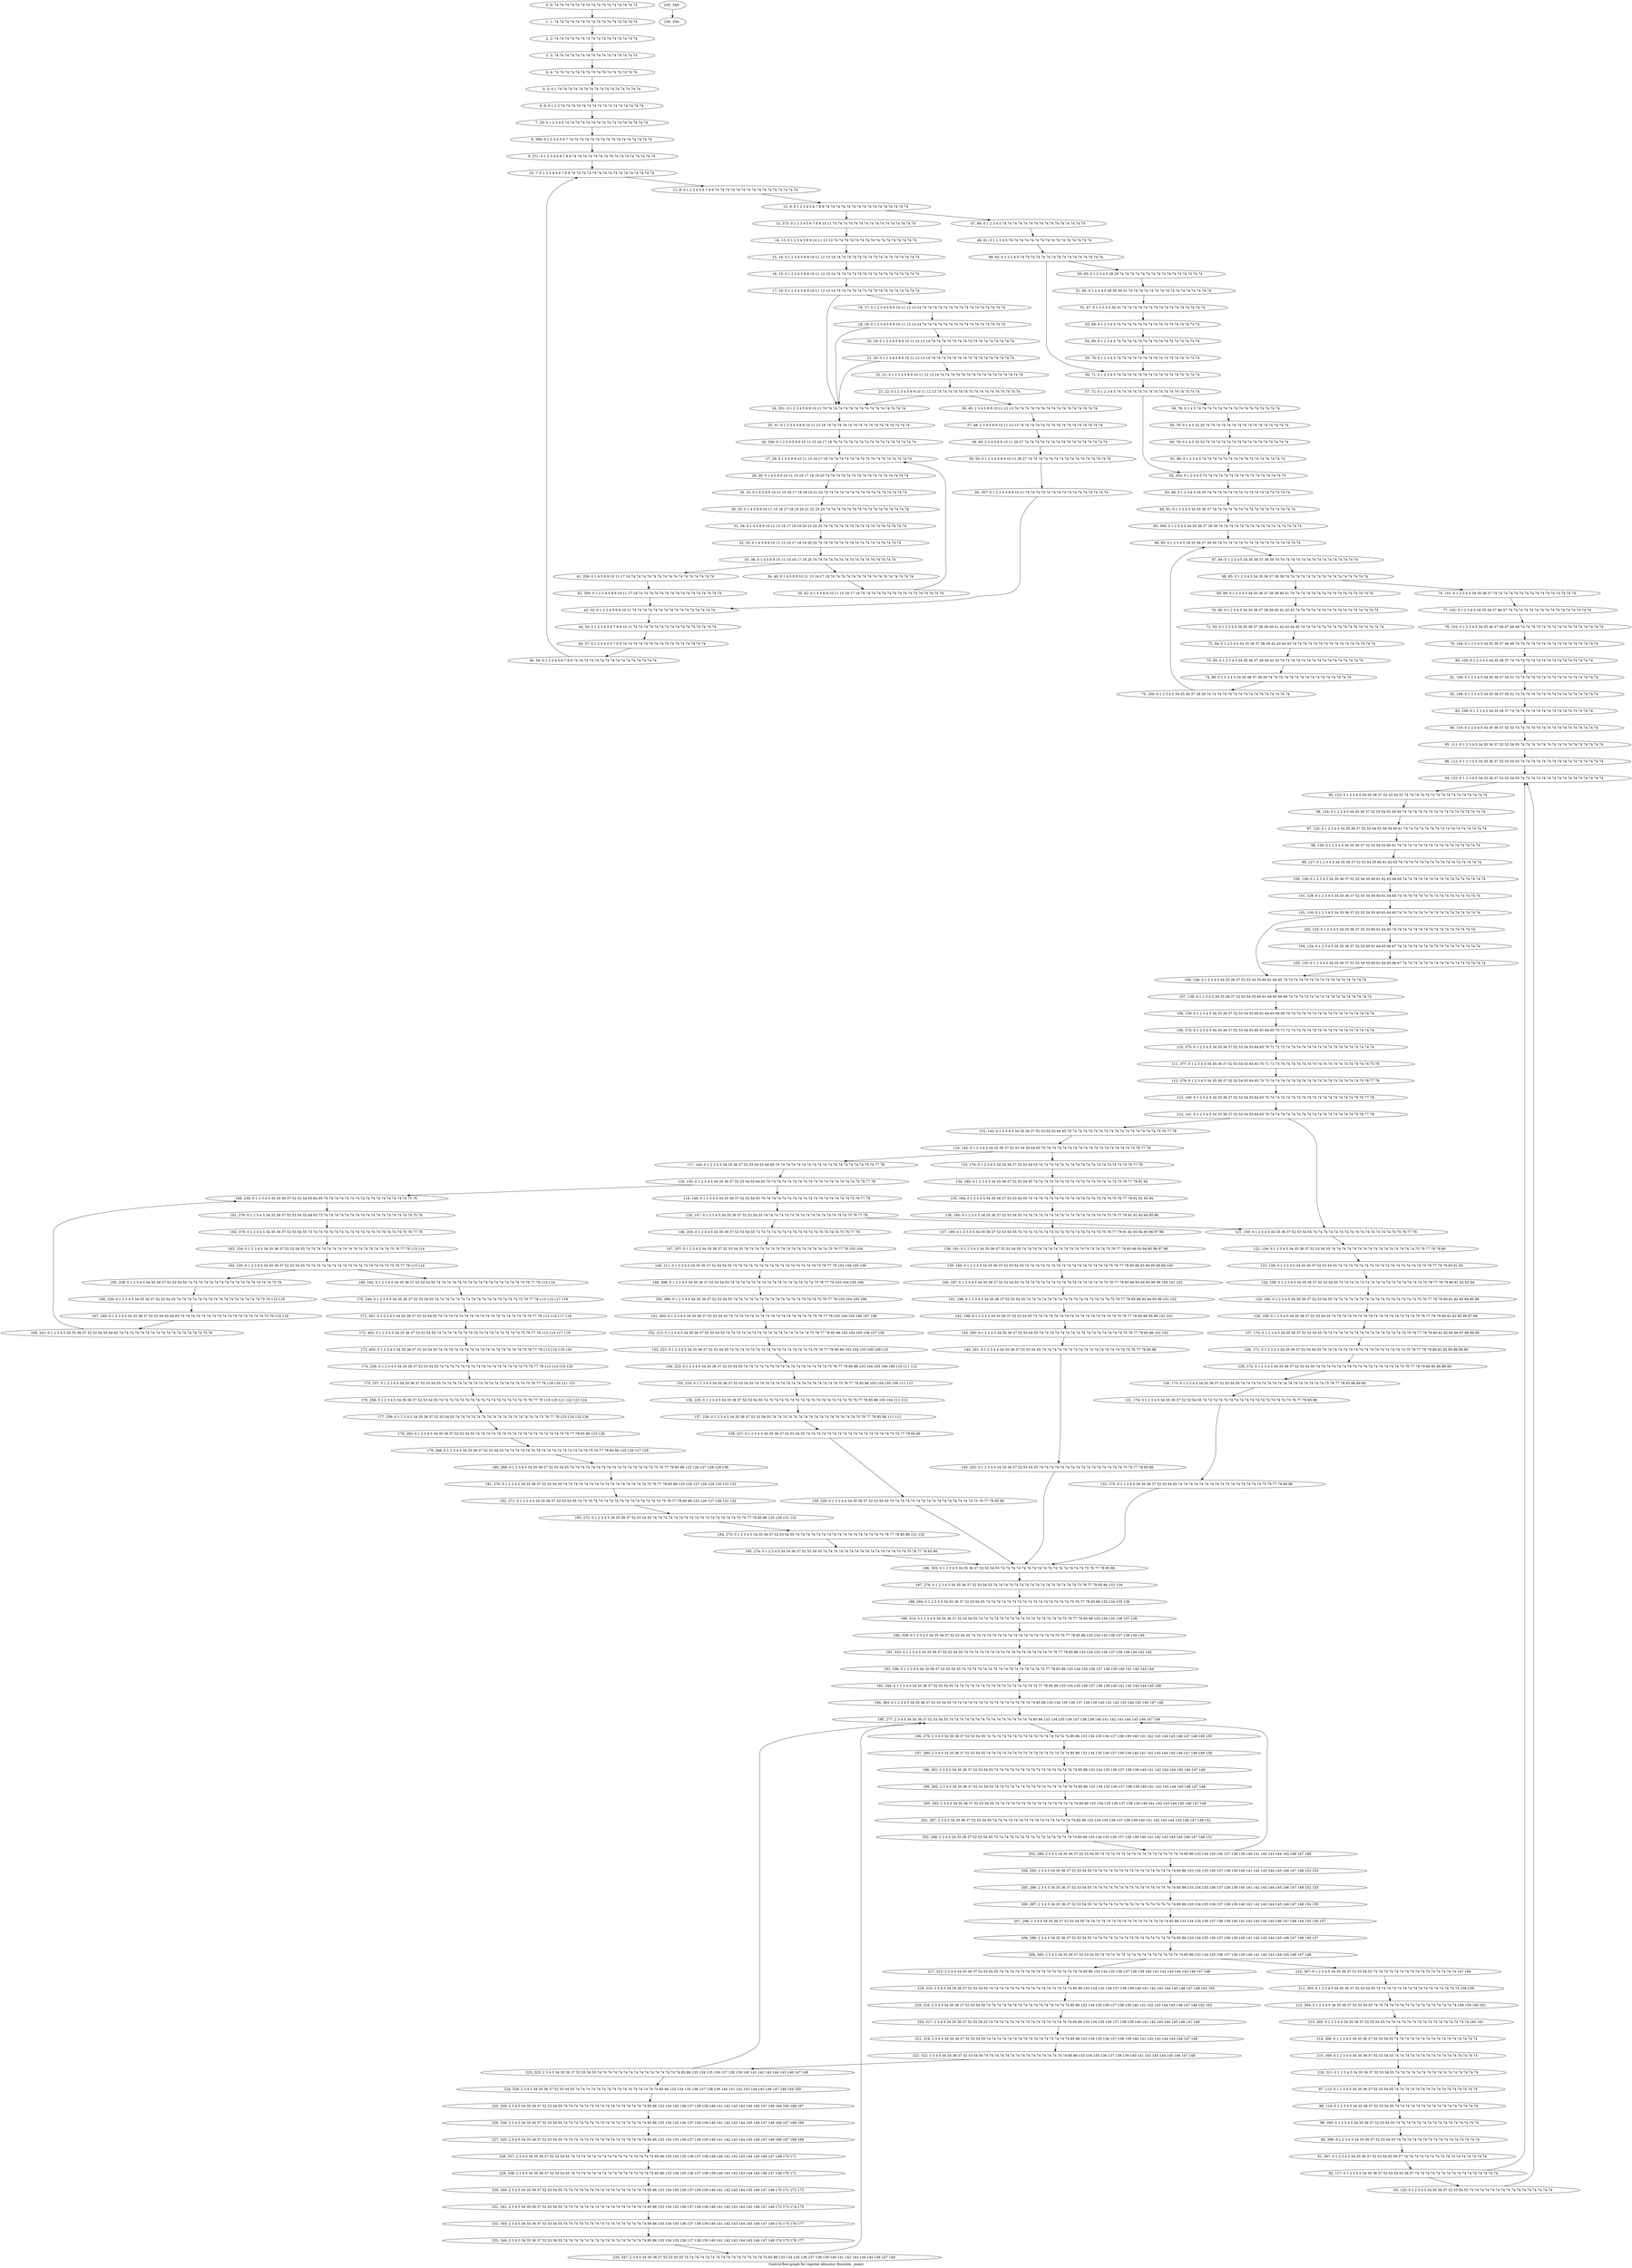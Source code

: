 digraph G {
graph [label="Control-flow-graph for register allocator (function _main)"]
0[label="0, 0: 74 74 74 74 74 74 74 74 74 74 74 74 74 74 74 74 "];
1[label="1, 1: 74 74 74 74 74 74 74 74 74 74 74 74 74 74 74 74 "];
2[label="2, 2: 74 74 74 74 74 74 74 74 74 74 74 74 74 74 74 74 "];
3[label="3, 3: 74 74 74 74 74 74 74 74 74 74 74 74 74 74 74 74 "];
4[label="4, 4: 74 74 74 74 74 74 74 74 74 74 74 74 74 74 74 74 "];
5[label="5, 5: 0 1 74 74 74 74 74 74 74 74 74 74 74 74 74 74 74 74 "];
6[label="6, 6: 0 1 2 3 74 74 74 74 74 74 74 74 74 74 74 74 74 74 74 74 "];
7[label="7, 29: 0 1 2 3 4 5 74 74 74 74 74 74 74 74 74 74 74 74 74 74 74 74 "];
8[label="8, 368: 0 1 2 3 4 5 6 7 74 74 74 74 74 74 74 74 74 74 74 74 74 74 74 74 "];
9[label="9, 371: 0 1 2 3 4 5 6 7 8 9 74 74 74 74 74 74 74 74 74 74 74 74 74 74 74 74 "];
10[label="10, 7: 0 1 2 3 4 5 6 7 8 9 74 74 74 74 74 74 74 74 74 74 74 74 74 74 74 74 "];
11[label="11, 8: 0 1 2 3 4 5 6 7 8 9 74 74 74 74 74 74 74 74 74 74 74 74 74 74 74 74 "];
12[label="12, 9: 0 1 2 3 4 5 6 7 8 9 74 74 74 74 74 74 74 74 74 74 74 74 74 74 74 74 "];
13[label="13, 373: 0 1 2 3 4 5 6 7 8 9 10 11 74 74 74 74 74 74 74 74 74 74 74 74 74 74 74 74 "];
14[label="14, 13: 0 1 2 3 4 5 8 9 10 11 12 13 74 74 74 74 74 74 74 74 74 74 74 74 74 74 74 74 "];
15[label="15, 14: 0 1 2 3 4 5 8 9 10 11 12 13 14 74 74 74 74 74 74 74 74 74 74 74 74 74 74 74 74 "];
16[label="16, 15: 0 1 2 3 4 5 8 9 10 11 12 13 14 74 74 74 74 74 74 74 74 74 74 74 74 74 74 74 74 "];
17[label="17, 16: 0 1 2 3 4 5 8 9 10 11 12 13 14 74 74 74 74 74 74 74 74 74 74 74 74 74 74 74 74 "];
18[label="18, 17: 0 1 2 3 4 5 8 9 10 11 12 13 14 74 74 74 74 74 74 74 74 74 74 74 74 74 74 74 74 "];
19[label="19, 18: 0 1 2 3 4 5 8 9 10 11 12 13 14 74 74 74 74 74 74 74 74 74 74 74 74 74 74 74 74 "];
20[label="20, 19: 0 1 2 3 4 5 8 9 10 11 12 13 14 74 74 74 74 74 74 74 74 74 74 74 74 74 74 74 74 "];
21[label="21, 20: 0 1 2 3 4 5 8 9 10 11 12 13 14 74 74 74 74 74 74 74 74 74 74 74 74 74 74 74 74 "];
22[label="22, 21: 0 1 2 3 4 5 8 9 10 11 12 13 14 74 74 74 74 74 74 74 74 74 74 74 74 74 74 74 74 "];
23[label="23, 22: 0 1 2 3 4 5 8 9 10 11 12 13 74 74 74 74 74 74 74 74 74 74 74 74 74 74 74 74 "];
24[label="24, 351: 0 1 2 3 4 5 8 9 10 11 74 74 74 74 74 74 74 74 74 74 74 74 74 74 74 74 "];
25[label="25, 31: 0 1 2 3 4 5 8 9 10 11 15 16 74 74 74 74 74 74 74 74 74 74 74 74 74 74 74 74 "];
26[label="26, 356: 0 1 2 3 4 5 8 9 10 11 15 16 17 18 74 74 74 74 74 74 74 74 74 74 74 74 74 74 74 74 "];
27[label="27, 28: 0 1 4 5 8 9 10 11 15 16 17 18 74 74 74 74 74 74 74 74 74 74 74 74 74 74 74 74 "];
28[label="28, 30: 0 1 4 5 8 9 10 11 15 16 17 18 19 20 74 74 74 74 74 74 74 74 74 74 74 74 74 74 74 74 "];
29[label="29, 32: 0 1 4 5 8 9 10 11 15 16 17 18 19 20 21 22 74 74 74 74 74 74 74 74 74 74 74 74 74 74 74 74 "];
30[label="30, 33: 0 1 4 5 8 9 10 11 15 16 17 18 19 20 21 22 23 24 74 74 74 74 74 74 74 74 74 74 74 74 74 74 74 74 "];
31[label="31, 34: 0 1 4 5 8 9 10 11 15 16 17 18 19 20 23 24 25 74 74 74 74 74 74 74 74 74 74 74 74 74 74 74 74 "];
32[label="32, 35: 0 1 4 5 8 9 10 11 15 16 17 18 19 20 25 74 74 74 74 74 74 74 74 74 74 74 74 74 74 74 74 "];
33[label="33, 36: 0 1 4 5 8 9 10 11 15 16 17 18 25 74 74 74 74 74 74 74 74 74 74 74 74 74 74 74 74 "];
34[label="34, 40: 0 1 4 5 8 9 10 11 15 16 17 18 74 74 74 74 74 74 74 74 74 74 74 74 74 74 74 74 "];
35[label="35, 42: 0 1 4 5 8 9 10 11 15 16 17 18 74 74 74 74 74 74 74 74 74 74 74 74 74 74 74 74 "];
36[label="36, 45: 2 3 4 5 8 9 10 11 12 13 74 74 74 74 74 74 74 74 74 74 74 74 74 74 74 74 "];
37[label="37, 48: 2 3 4 5 8 9 10 11 12 13 74 74 74 74 74 74 74 74 74 74 74 74 74 74 74 74 "];
38[label="38, 49: 2 3 4 5 8 9 10 11 26 27 74 74 74 74 74 74 74 74 74 74 74 74 74 74 74 74 "];
39[label="39, 50: 0 1 2 3 4 5 8 9 10 11 26 27 74 74 74 74 74 74 74 74 74 74 74 74 74 74 74 74 "];
40[label="40, 357: 0 1 2 3 4 5 8 9 10 11 74 74 74 74 74 74 74 74 74 74 74 74 74 74 74 74 "];
41[label="41, 358: 0 1 4 5 8 9 10 11 17 18 74 74 74 74 74 74 74 74 74 74 74 74 74 74 74 74 "];
42[label="42, 359: 0 1 2 3 4 5 8 9 10 11 17 18 74 74 74 74 74 74 74 74 74 74 74 74 74 74 74 74 "];
43[label="43, 52: 0 1 2 3 4 5 8 9 10 11 74 74 74 74 74 74 74 74 74 74 74 74 74 74 74 74 "];
44[label="44, 54: 0 1 2 3 4 5 6 7 8 9 10 11 74 74 74 74 74 74 74 74 74 74 74 74 74 74 74 74 "];
45[label="45, 57: 0 1 2 3 4 5 6 7 8 9 74 74 74 74 74 74 74 74 74 74 74 74 74 74 74 74 "];
46[label="46, 59: 0 1 2 3 4 5 6 7 8 9 74 74 74 74 74 74 74 74 74 74 74 74 74 74 74 74 "];
47[label="47, 60: 0 1 2 3 4 5 74 74 74 74 74 74 74 74 74 74 74 74 74 74 74 74 "];
48[label="48, 61: 0 1 2 3 4 5 74 74 74 74 74 74 74 74 74 74 74 74 74 74 74 74 "];
49[label="49, 62: 0 1 2 3 4 5 74 74 74 74 74 74 74 74 74 74 74 74 74 74 74 74 "];
50[label="50, 65: 0 1 2 3 4 5 28 29 74 74 74 74 74 74 74 74 74 74 74 74 74 74 74 74 "];
51[label="51, 66: 0 1 2 3 4 5 28 29 30 31 74 74 74 74 74 74 74 74 74 74 74 74 74 74 74 74 "];
52[label="52, 67: 0 1 2 3 4 5 30 31 74 74 74 74 74 74 74 74 74 74 74 74 74 74 74 74 "];
53[label="53, 68: 0 1 2 3 4 5 74 74 74 74 74 74 74 74 74 74 74 74 74 74 74 74 "];
54[label="54, 69: 0 1 2 3 4 5 74 74 74 74 74 74 74 74 74 74 74 74 74 74 74 74 "];
55[label="55, 70: 0 1 2 3 4 5 74 74 74 74 74 74 74 74 74 74 74 74 74 74 74 74 "];
56[label="56, 71: 0 1 2 3 4 5 74 74 74 74 74 74 74 74 74 74 74 74 74 74 74 74 "];
57[label="57, 72: 0 1 2 3 4 5 74 74 74 74 74 74 74 74 74 74 74 74 74 74 74 74 "];
58[label="58, 76: 0 1 4 5 74 74 74 74 74 74 74 74 74 74 74 74 74 74 74 74 "];
59[label="59, 78: 0 1 4 5 32 33 74 74 74 74 74 74 74 74 74 74 74 74 74 74 74 74 "];
60[label="60, 79: 0 1 4 5 32 33 74 74 74 74 74 74 74 74 74 74 74 74 74 74 74 74 "];
61[label="61, 80: 0 1 2 3 4 5 74 74 74 74 74 74 74 74 74 74 74 74 74 74 74 74 "];
62[label="62, 353: 0 1 2 3 4 5 74 74 74 74 74 74 74 74 74 74 74 74 74 74 74 74 "];
63[label="63, 88: 0 1 2 3 4 5 34 35 74 74 74 74 74 74 74 74 74 74 74 74 74 74 74 74 "];
64[label="64, 91: 0 1 2 3 4 5 34 35 36 37 74 74 74 74 74 74 74 74 74 74 74 74 74 74 74 74 "];
65[label="65, 360: 0 1 2 3 4 5 34 35 36 37 38 39 74 74 74 74 74 74 74 74 74 74 74 74 74 74 74 74 "];
66[label="66, 83: 0 1 2 3 4 5 34 35 36 37 38 39 74 74 74 74 74 74 74 74 74 74 74 74 74 74 74 74 "];
67[label="67, 84: 0 1 2 3 4 5 34 35 36 37 38 39 74 74 74 74 74 74 74 74 74 74 74 74 74 74 74 74 "];
68[label="68, 85: 0 1 2 3 4 5 34 35 36 37 38 39 74 74 74 74 74 74 74 74 74 74 74 74 74 74 74 74 "];
69[label="69, 89: 0 1 2 3 4 5 34 35 36 37 38 39 40 41 74 74 74 74 74 74 74 74 74 74 74 74 74 74 74 74 "];
70[label="70, 90: 0 1 2 3 4 5 34 35 36 37 38 39 40 41 42 43 74 74 74 74 74 74 74 74 74 74 74 74 74 74 74 74 "];
71[label="71, 93: 0 1 2 3 4 5 34 35 36 37 38 39 40 41 42 43 44 45 74 74 74 74 74 74 74 74 74 74 74 74 74 74 74 74 "];
72[label="72, 94: 0 1 2 3 4 5 34 35 36 37 38 39 42 43 44 45 74 74 74 74 74 74 74 74 74 74 74 74 74 74 74 74 "];
73[label="73, 95: 0 1 2 3 4 5 34 35 36 37 38 39 42 43 74 74 74 74 74 74 74 74 74 74 74 74 74 74 74 74 "];
74[label="74, 98: 0 1 2 3 4 5 34 35 36 37 38 39 74 74 74 74 74 74 74 74 74 74 74 74 74 74 74 74 "];
75[label="75, 100: 0 1 2 3 4 5 34 35 36 37 38 39 74 74 74 74 74 74 74 74 74 74 74 74 74 74 74 74 "];
76[label="76, 101: 0 1 2 3 4 5 34 35 36 37 74 74 74 74 74 74 74 74 74 74 74 74 74 74 74 74 "];
77[label="77, 102: 0 1 2 3 4 5 34 35 36 37 46 47 74 74 74 74 74 74 74 74 74 74 74 74 74 74 74 74 "];
78[label="78, 103: 0 1 2 3 4 5 34 35 36 37 46 47 48 49 74 74 74 74 74 74 74 74 74 74 74 74 74 74 74 74 "];
79[label="79, 104: 0 1 2 3 4 5 34 35 36 37 48 49 74 74 74 74 74 74 74 74 74 74 74 74 74 74 74 74 "];
80[label="80, 105: 0 1 2 3 4 5 34 35 36 37 74 74 74 74 74 74 74 74 74 74 74 74 74 74 74 74 "];
81[label="81, 106: 0 1 2 3 4 5 34 35 36 37 50 51 74 74 74 74 74 74 74 74 74 74 74 74 74 74 74 74 "];
82[label="82, 108: 0 1 2 3 4 5 34 35 36 37 50 51 74 74 74 74 74 74 74 74 74 74 74 74 74 74 74 74 "];
83[label="83, 109: 0 1 2 3 4 5 34 35 36 37 74 74 74 74 74 74 74 74 74 74 74 74 74 74 74 74 "];
84[label="84, 110: 0 1 2 3 4 5 34 35 36 37 52 53 74 74 74 74 74 74 74 74 74 74 74 74 74 74 74 74 "];
85[label="85, 111: 0 1 2 3 4 5 34 35 36 37 52 53 54 55 74 74 74 74 74 74 74 74 74 74 74 74 74 74 74 74 "];
86[label="86, 112: 0 1 2 3 4 5 34 35 36 37 52 53 54 55 74 74 74 74 74 74 74 74 74 74 74 74 74 74 74 74 "];
87[label="87, 113: 0 1 2 3 4 5 34 35 36 37 52 53 54 55 74 74 74 74 74 74 74 74 74 74 74 74 74 74 74 74 "];
88[label="88, 114: 0 1 2 3 4 5 34 35 36 37 52 53 54 55 74 74 74 74 74 74 74 74 74 74 74 74 74 74 74 74 "];
89[label="89, 395: 0 1 2 3 4 5 34 35 36 37 52 53 54 55 74 74 74 74 74 74 74 74 74 74 74 74 74 74 74 74 "];
90[label="90, 396: 0 1 2 3 4 5 34 35 36 37 52 53 54 55 74 74 74 74 74 74 74 74 74 74 74 74 74 74 74 74 "];
91[label="91, 397: 0 1 2 3 4 5 34 35 36 37 52 53 54 55 56 57 74 74 74 74 74 74 74 74 74 74 74 74 74 74 74 74 "];
92[label="92, 117: 0 1 2 3 4 5 34 35 36 37 52 53 54 55 56 57 74 74 74 74 74 74 74 74 74 74 74 74 74 74 74 74 "];
93[label="93, 120: 0 1 2 3 4 5 34 35 36 37 52 53 54 55 74 74 74 74 74 74 74 74 74 74 74 74 74 74 74 74 "];
94[label="94, 122: 0 1 2 3 4 5 34 35 36 37 52 53 54 55 74 74 74 74 74 74 74 74 74 74 74 74 74 74 74 74 "];
95[label="95, 123: 0 1 2 3 4 5 34 35 36 37 52 53 54 55 74 74 74 74 74 74 74 74 74 74 74 74 74 74 74 74 "];
96[label="96, 124: 0 1 2 3 4 5 34 35 36 37 52 53 54 55 58 59 74 74 74 74 74 74 74 74 74 74 74 74 74 74 74 74 "];
97[label="97, 125: 0 1 2 3 4 5 34 35 36 37 52 53 54 55 58 59 60 61 74 74 74 74 74 74 74 74 74 74 74 74 74 74 74 74 "];
98[label="98, 126: 0 1 2 3 4 5 34 35 36 37 52 53 54 55 60 61 74 74 74 74 74 74 74 74 74 74 74 74 74 74 74 74 "];
99[label="99, 127: 0 1 2 3 4 5 34 35 36 37 52 53 54 55 60 61 62 63 74 74 74 74 74 74 74 74 74 74 74 74 74 74 74 74 "];
100[label="100, 128: 0 1 2 3 4 5 34 35 36 37 52 53 54 55 60 61 62 63 64 65 74 74 74 74 74 74 74 74 74 74 74 74 74 74 74 74 "];
101[label="101, 129: 0 1 2 3 4 5 34 35 36 37 52 53 54 55 60 61 64 65 74 74 74 74 74 74 74 74 74 74 74 74 74 74 74 74 "];
102[label="102, 130: 0 1 2 3 4 5 34 35 36 37 52 53 54 55 60 61 64 65 74 74 74 74 74 74 74 74 74 74 74 74 74 74 74 74 "];
103[label="103, 133: 0 1 2 3 4 5 34 35 36 37 52 53 60 61 64 65 74 74 74 74 74 74 74 74 74 74 74 74 74 74 74 74 "];
104[label="104, 134: 0 1 2 3 4 5 34 35 36 37 52 53 60 61 64 65 66 67 74 74 74 74 74 74 74 74 74 74 74 74 74 74 74 74 "];
105[label="105, 135: 0 1 2 3 4 5 34 35 36 37 52 53 54 55 60 61 64 65 66 67 74 74 74 74 74 74 74 74 74 74 74 74 74 74 74 74 "];
106[label="106, 136: 0 1 2 3 4 5 34 35 36 37 52 53 54 55 60 61 64 65 74 74 74 74 74 74 74 74 74 74 74 74 74 74 74 74 "];
107[label="107, 138: 0 1 2 3 4 5 34 35 36 37 52 53 54 55 60 61 64 65 68 69 74 74 74 74 74 74 74 74 74 74 74 74 74 74 74 74 "];
108[label="108, 139: 0 1 2 3 4 5 34 35 36 37 52 53 54 55 60 61 64 65 68 69 70 74 74 74 74 74 74 74 74 74 74 74 74 74 74 74 74 "];
109[label="109, 374: 0 1 2 3 4 5 34 35 36 37 52 53 54 55 60 61 64 65 70 71 72 74 74 74 74 74 74 74 74 74 74 74 74 74 74 74 74 "];
110[label="110, 375: 0 1 2 3 4 5 34 35 36 37 52 53 54 55 64 65 70 71 72 73 74 74 74 74 74 74 74 74 74 74 74 74 74 74 74 74 74 "];
111[label="111, 377: 0 1 2 3 4 5 34 35 36 37 52 53 54 55 64 65 70 71 72 73 74 74 74 74 74 74 74 74 74 74 74 74 74 74 74 74 74 75 76 "];
112[label="112, 379: 0 1 2 3 4 5 34 35 36 37 52 53 54 55 64 65 70 73 74 74 74 74 74 74 74 74 74 74 74 74 74 74 74 74 74 75 76 77 78 "];
113[label="113, 140: 0 1 2 3 4 5 34 35 36 37 52 53 54 55 64 65 70 74 74 74 74 74 74 74 74 74 74 74 74 74 74 74 74 75 76 77 78 "];
114[label="114, 141: 0 1 2 3 4 5 34 35 36 37 52 53 54 55 64 65 70 74 74 74 74 74 74 74 74 74 74 74 74 74 74 74 74 75 76 77 78 "];
115[label="115, 142: 0 1 2 3 4 5 34 35 36 37 52 53 54 55 64 65 70 74 74 74 74 74 74 74 74 74 74 74 74 74 74 74 74 75 76 77 78 "];
116[label="116, 143: 0 1 2 3 4 5 34 35 36 37 52 53 54 55 64 65 70 74 74 74 74 74 74 74 74 74 74 74 74 74 74 74 74 75 76 77 78 "];
117[label="117, 144: 0 1 2 3 4 5 34 35 36 37 52 53 54 55 64 65 70 74 74 74 74 74 74 74 74 74 74 74 74 74 74 74 74 75 76 77 78 "];
118[label="118, 145: 0 1 2 3 4 5 34 35 36 37 52 53 54 55 64 65 70 74 74 74 74 74 74 74 74 74 74 74 74 74 74 74 74 75 76 77 78 "];
119[label="119, 146: 0 1 2 3 4 5 34 35 36 37 52 53 54 55 70 74 74 74 74 74 74 74 74 74 74 74 74 74 74 74 74 75 76 77 78 "];
120[label="120, 147: 0 1 2 3 4 5 34 35 36 37 52 53 54 55 74 74 74 74 74 74 74 74 74 74 74 74 74 74 74 74 75 76 77 78 "];
121[label="121, 150: 0 1 2 3 4 5 34 35 36 37 52 53 54 55 74 74 74 74 74 74 74 74 74 74 74 74 74 74 74 74 75 76 77 78 "];
122[label="122, 154: 0 1 2 3 4 5 34 35 36 37 52 53 54 55 74 74 74 74 74 74 74 74 74 74 74 74 74 74 74 74 75 76 77 78 79 80 "];
123[label="123, 158: 0 1 2 3 4 5 34 35 36 37 52 53 54 55 74 74 74 74 74 74 74 74 74 74 74 74 74 74 74 74 75 76 77 78 79 80 81 82 "];
124[label="124, 159: 0 1 2 3 4 5 34 35 36 37 52 53 54 55 74 74 74 74 74 74 74 74 74 74 74 74 74 74 74 74 75 76 77 78 79 80 81 82 83 84 "];
125[label="125, 160: 0 1 2 3 4 5 34 35 36 37 52 53 54 55 74 74 74 74 74 74 74 74 74 74 74 74 74 74 74 74 75 76 77 78 79 80 81 82 83 84 85 86 "];
126[label="126, 169: 0 1 2 3 4 5 34 35 36 37 52 53 54 55 74 74 74 74 74 74 74 74 74 74 74 74 74 74 74 74 75 76 77 78 79 80 81 82 85 86 87 88 "];
127[label="127, 170: 0 1 2 3 4 5 34 35 36 37 52 53 54 55 74 74 74 74 74 74 74 74 74 74 74 74 74 74 74 74 75 76 77 78 79 80 81 82 85 86 87 88 89 90 "];
128[label="128, 171: 0 1 2 3 4 5 34 35 36 37 52 53 54 55 74 74 74 74 74 74 74 74 74 74 74 74 74 74 74 74 75 76 77 78 79 80 81 82 85 86 89 90 "];
129[label="129, 172: 0 1 2 3 4 5 34 35 36 37 52 53 54 55 74 74 74 74 74 74 74 74 74 74 74 74 74 74 74 74 75 76 77 78 79 80 85 86 89 90 "];
130[label="130, 173: 0 1 2 3 4 5 34 35 36 37 52 53 54 55 74 74 74 74 74 74 74 74 74 74 74 74 74 74 74 74 75 76 77 78 85 86 89 90 "];
131[label="131, 174: 0 1 2 3 4 5 34 35 36 37 52 53 54 55 74 74 74 74 74 74 74 74 74 74 74 74 74 74 74 74 75 76 77 78 85 86 "];
132[label="132, 175: 0 1 2 3 4 5 34 35 36 37 52 53 54 55 74 74 74 74 74 74 74 74 74 74 74 74 74 74 74 74 75 76 77 78 85 86 "];
133[label="133, 176: 0 1 2 3 4 5 34 35 36 37 52 53 54 55 74 74 74 74 74 74 74 74 74 74 74 74 74 74 74 74 75 76 77 78 "];
134[label="134, 180: 0 1 2 3 4 5 34 35 36 37 52 53 54 55 74 74 74 74 74 74 74 74 74 74 74 74 74 74 74 74 75 76 77 78 91 92 "];
135[label="135, 184: 0 1 2 3 4 5 34 35 36 37 52 53 54 55 74 74 74 74 74 74 74 74 74 74 74 74 74 74 74 74 75 76 77 78 91 92 93 94 "];
136[label="136, 185: 0 1 2 3 4 5 34 35 36 37 52 53 54 55 74 74 74 74 74 74 74 74 74 74 74 74 74 74 74 74 75 76 77 78 91 92 93 94 95 96 "];
137[label="137, 190: 0 1 2 3 4 5 34 35 36 37 52 53 54 55 74 74 74 74 74 74 74 74 74 74 74 74 74 74 74 74 75 76 77 78 91 92 93 94 95 96 97 98 "];
138[label="138, 191: 0 1 2 3 4 5 34 35 36 37 52 53 54 55 74 74 74 74 74 74 74 74 74 74 74 74 74 74 74 74 75 76 77 78 85 86 93 94 95 96 97 98 "];
139[label="139, 196: 0 1 2 3 4 5 34 35 36 37 52 53 54 55 74 74 74 74 74 74 74 74 74 74 74 74 74 74 74 74 75 76 77 78 85 86 93 94 95 96 99 100 "];
140[label="140, 197: 0 1 2 3 4 5 34 35 36 37 52 53 54 55 74 74 74 74 74 74 74 74 74 74 74 74 74 74 74 74 75 76 77 78 85 86 93 94 95 96 99 100 101 102 "];
141[label="141, 198: 0 1 2 3 4 5 34 35 36 37 52 53 54 55 74 74 74 74 74 74 74 74 74 74 74 74 74 74 74 74 75 76 77 78 85 86 93 94 95 96 101 102 "];
142[label="142, 199: 0 1 2 3 4 5 34 35 36 37 52 53 54 55 74 74 74 74 74 74 74 74 74 74 74 74 74 74 74 74 75 76 77 78 85 86 95 96 101 102 "];
143[label="143, 200: 0 1 2 3 4 5 34 35 36 37 52 53 54 55 74 74 74 74 74 74 74 74 74 74 74 74 74 74 74 74 75 76 77 78 85 86 101 102 "];
144[label="144, 201: 0 1 2 3 4 5 34 35 36 37 52 53 54 55 74 74 74 74 74 74 74 74 74 74 74 74 74 74 74 74 75 76 77 78 85 86 "];
145[label="145, 202: 0 1 2 3 4 5 34 35 36 37 52 53 54 55 74 74 74 74 74 74 74 74 74 74 74 74 74 74 74 74 75 76 77 78 85 86 "];
146[label="146, 203: 0 1 2 3 4 5 34 35 36 37 52 53 54 55 74 74 74 74 74 74 74 74 74 74 74 74 74 74 74 74 75 76 77 78 "];
147[label="147, 207: 0 1 2 3 4 5 34 35 36 37 52 53 54 55 74 74 74 74 74 74 74 74 74 74 74 74 74 74 74 74 75 76 77 78 103 104 "];
148[label="148, 211: 0 1 2 3 4 5 34 35 36 37 52 53 54 55 74 74 74 74 74 74 74 74 74 74 74 74 74 74 74 74 75 76 77 78 103 104 105 106 "];
149[label="149, 398: 0 1 2 3 4 5 34 35 36 37 52 53 54 55 74 74 74 74 74 74 74 74 74 74 74 74 74 74 74 74 75 76 77 78 103 104 105 106 "];
150[label="150, 399: 0 1 2 3 4 5 34 35 36 37 52 53 54 55 74 74 74 74 74 74 74 74 74 74 74 74 74 74 74 74 75 76 77 78 103 104 105 106 "];
151[label="151, 400: 0 1 2 3 4 5 34 35 36 37 52 53 54 55 74 74 74 74 74 74 74 74 74 74 74 74 74 74 74 74 75 76 77 78 103 104 105 106 107 108 "];
152[label="152, 213: 0 1 2 3 4 5 34 35 36 37 52 53 54 55 74 74 74 74 74 74 74 74 74 74 74 74 74 74 74 74 75 76 77 78 85 86 103 104 105 106 107 108 "];
153[label="153, 222: 0 1 2 3 4 5 34 35 36 37 52 53 54 55 74 74 74 74 74 74 74 74 74 74 74 74 74 74 74 74 75 76 77 78 85 86 103 104 105 106 109 110 "];
154[label="154, 223: 0 1 2 3 4 5 34 35 36 37 52 53 54 55 74 74 74 74 74 74 74 74 74 74 74 74 74 74 74 74 75 76 77 78 85 86 103 104 105 106 109 110 111 112 "];
155[label="155, 224: 0 1 2 3 4 5 34 35 36 37 52 53 54 55 74 74 74 74 74 74 74 74 74 74 74 74 74 74 74 74 75 76 77 78 85 86 103 104 105 106 111 112 "];
156[label="156, 225: 0 1 2 3 4 5 34 35 36 37 52 53 54 55 74 74 74 74 74 74 74 74 74 74 74 74 74 74 74 74 75 76 77 78 85 86 103 104 111 112 "];
157[label="157, 226: 0 1 2 3 4 5 34 35 36 37 52 53 54 55 74 74 74 74 74 74 74 74 74 74 74 74 74 74 74 74 75 76 77 78 85 86 111 112 "];
158[label="158, 227: 0 1 2 3 4 5 34 35 36 37 52 53 54 55 74 74 74 74 74 74 74 74 74 74 74 74 74 74 74 74 75 76 77 78 85 86 "];
159[label="159, 228: 0 1 2 3 4 5 34 35 36 37 52 53 54 55 74 74 74 74 74 74 74 74 74 74 74 74 74 74 74 74 75 76 77 78 85 86 "];
160[label="160, 230: 0 1 2 3 4 5 34 35 36 37 52 53 54 55 64 65 74 74 74 74 74 74 74 74 74 74 74 74 74 74 74 74 75 76 "];
161[label="161, 376: 0 1 2 3 4 5 34 35 36 37 52 53 54 55 64 65 73 74 74 74 74 74 74 74 74 74 74 74 74 74 74 74 74 74 75 76 "];
162[label="162, 378: 0 1 2 3 4 5 34 35 36 37 52 53 54 55 73 74 74 74 74 74 74 74 74 74 74 74 74 74 74 74 74 74 75 76 77 78 "];
163[label="163, 234: 0 1 2 3 4 5 34 35 36 37 52 53 54 55 74 74 74 74 74 74 74 74 74 74 74 74 74 74 74 74 75 76 77 78 113 114 "];
164[label="164, 235: 0 1 2 3 4 5 34 35 36 37 52 53 54 55 74 74 74 74 74 74 74 74 74 74 74 74 74 74 74 74 75 76 77 78 113 114 "];
165[label="165, 238: 0 1 2 3 4 5 34 35 36 37 52 53 54 55 74 74 74 74 74 74 74 74 74 74 74 74 74 74 74 74 75 76 "];
166[label="166, 239: 0 1 2 3 4 5 34 35 36 37 52 53 54 55 74 74 74 74 74 74 74 74 74 74 74 74 74 74 74 74 75 76 115 116 "];
167[label="167, 240: 0 1 2 3 4 5 34 35 36 37 52 53 54 55 64 65 74 74 74 74 74 74 74 74 74 74 74 74 74 74 74 74 75 76 115 116 "];
168[label="168, 241: 0 1 2 3 4 5 34 35 36 37 52 53 54 55 64 65 74 74 74 74 74 74 74 74 74 74 74 74 74 74 74 74 75 76 "];
169[label="169, 242: 0 1 2 3 4 5 34 35 36 37 52 53 54 55 74 74 74 74 74 74 74 74 74 74 74 74 74 74 74 74 75 76 77 78 113 114 "];
170[label="170, 246: 0 1 2 3 4 5 34 35 36 37 52 53 54 55 74 74 74 74 74 74 74 74 74 74 74 74 74 74 74 74 75 76 77 78 113 114 117 118 "];
171[label="171, 401: 0 1 2 3 4 5 34 35 36 37 52 53 54 55 74 74 74 74 74 74 74 74 74 74 74 74 74 74 74 74 75 76 77 78 113 114 117 118 "];
172[label="172, 402: 0 1 2 3 4 5 34 35 36 37 52 53 54 55 74 74 74 74 74 74 74 74 74 74 74 74 74 74 74 74 75 76 77 78 113 114 117 118 "];
173[label="173, 403: 0 1 2 3 4 5 34 35 36 37 52 53 54 55 74 74 74 74 74 74 74 74 74 74 74 74 74 74 74 74 75 76 77 78 113 114 119 120 "];
174[label="174, 256: 0 1 2 3 4 5 34 35 36 37 52 53 54 55 74 74 74 74 74 74 74 74 74 74 74 74 74 74 74 74 75 76 77 78 113 114 119 120 "];
175[label="175, 257: 0 1 2 3 4 5 34 35 36 37 52 53 54 55 74 74 74 74 74 74 74 74 74 74 74 74 74 74 74 74 75 76 77 78 119 120 121 122 "];
176[label="176, 258: 0 1 2 3 4 5 34 35 36 37 52 53 54 55 74 74 74 74 74 74 74 74 74 74 74 74 74 74 74 74 75 76 77 78 119 120 121 122 123 124 "];
177[label="177, 259: 0 1 2 3 4 5 34 35 36 37 52 53 54 55 74 74 74 74 74 74 74 74 74 74 74 74 74 74 74 74 75 76 77 78 123 124 125 126 "];
178[label="178, 263: 0 1 2 3 4 5 34 35 36 37 52 53 54 55 74 74 74 74 74 74 74 74 74 74 74 74 74 74 74 74 75 76 77 78 85 86 125 126 "];
179[label="179, 268: 0 1 2 3 4 5 34 35 36 37 52 53 54 55 74 74 74 74 74 74 74 74 74 74 74 74 74 74 74 74 75 76 77 78 85 86 125 126 127 128 "];
180[label="180, 269: 0 1 2 3 4 5 34 35 36 37 52 53 54 55 74 74 74 74 74 74 74 74 74 74 74 74 74 74 74 74 75 76 77 78 85 86 125 126 127 128 129 130 "];
181[label="181, 270: 0 1 2 3 4 5 34 35 36 37 52 53 54 55 74 74 74 74 74 74 74 74 74 74 74 74 74 74 74 74 75 76 77 78 85 86 125 126 127 128 129 130 131 132 "];
182[label="182, 271: 0 1 2 3 4 5 34 35 36 37 52 53 54 55 74 74 74 74 74 74 74 74 74 74 74 74 74 74 74 74 75 76 77 78 85 86 125 126 127 128 131 132 "];
183[label="183, 272: 0 1 2 3 4 5 34 35 36 37 52 53 54 55 74 74 74 74 74 74 74 74 74 74 74 74 74 74 74 74 75 76 77 78 85 86 125 126 131 132 "];
184[label="184, 273: 0 1 2 3 4 5 34 35 36 37 52 53 54 55 74 74 74 74 74 74 74 74 74 74 74 74 74 74 74 74 75 76 77 78 85 86 131 132 "];
185[label="185, 274: 0 1 2 3 4 5 34 35 36 37 52 53 54 55 74 74 74 74 74 74 74 74 74 74 74 74 74 74 74 74 75 76 77 78 85 86 "];
186[label="186, 355: 0 1 2 3 4 5 34 35 36 37 52 53 54 55 74 74 74 74 74 74 74 74 74 74 74 74 74 74 74 74 75 76 77 78 85 86 "];
187[label="187, 278: 0 1 2 3 4 5 34 35 36 37 52 53 54 55 74 74 74 74 74 74 74 74 74 74 74 74 74 74 74 74 75 76 77 78 85 86 133 134 "];
188[label="188, 294: 0 1 2 3 4 5 34 35 36 37 52 53 54 55 74 74 74 74 74 74 74 74 74 74 74 74 74 74 74 74 75 76 77 78 85 86 133 134 135 136 "];
189[label="189, 314: 0 1 2 3 4 5 34 35 36 37 52 53 54 55 74 74 74 74 74 74 74 74 74 74 74 74 74 74 74 74 75 76 77 78 85 86 133 134 135 136 137 138 "];
190[label="190, 328: 0 1 2 3 4 5 34 35 36 37 52 53 54 55 74 74 74 74 74 74 74 74 74 74 74 74 74 74 74 74 75 76 77 78 85 86 133 134 135 136 137 138 139 140 "];
191[label="191, 333: 0 1 2 3 4 5 34 35 36 37 52 53 54 55 74 74 74 74 74 74 74 74 74 74 74 74 74 74 74 74 75 76 77 78 85 86 133 134 135 136 137 138 139 140 141 142 "];
192[label="192, 336: 0 1 2 3 4 5 34 35 36 37 52 53 54 55 74 74 74 74 74 74 74 74 74 74 74 74 74 74 74 74 77 78 85 86 133 134 135 136 137 138 139 140 141 142 143 144 "];
193[label="193, 344: 0 1 2 3 4 5 34 35 36 37 52 53 54 55 74 74 74 74 74 74 74 74 74 74 74 74 74 74 74 74 77 78 85 86 133 134 135 136 137 138 139 140 141 142 143 144 145 146 "];
194[label="194, 363: 0 1 2 3 4 5 34 35 36 37 52 53 54 55 74 74 74 74 74 74 74 74 74 74 74 74 74 74 74 74 85 86 133 134 135 136 137 138 139 140 141 142 143 144 145 146 147 148 "];
195[label="195, 277: 2 3 4 5 34 35 36 37 52 53 54 55 74 74 74 74 74 74 74 74 74 74 74 74 74 74 74 74 85 86 133 134 135 136 137 138 139 140 141 142 143 144 145 146 147 148 "];
196[label="196, 279: 2 3 4 5 34 35 36 37 52 53 54 55 74 74 74 74 74 74 74 74 74 74 74 74 74 74 74 74 85 86 133 134 135 136 137 138 139 140 141 142 143 144 145 146 147 148 149 150 "];
197[label="197, 280: 2 3 4 5 34 35 36 37 52 53 54 55 74 74 74 74 74 74 74 74 74 74 74 74 74 74 74 74 85 86 133 134 135 136 137 138 139 140 141 142 143 144 145 146 147 148 149 150 "];
198[label="198, 281: 2 3 4 5 34 35 36 37 52 53 54 55 74 74 74 74 74 74 74 74 74 74 74 74 74 74 74 74 85 86 133 134 135 136 137 138 139 140 141 142 143 144 145 146 147 148 "];
199[label="199, 282: 2 3 4 5 34 35 36 37 52 53 54 55 74 74 74 74 74 74 74 74 74 74 74 74 74 74 74 74 85 86 133 134 135 136 137 138 139 140 141 142 143 144 145 146 147 148 "];
200[label="200, 283: 2 3 4 5 34 35 36 37 52 53 54 55 74 74 74 74 74 74 74 74 74 74 74 74 74 74 74 74 85 86 133 134 135 136 137 138 139 140 141 142 143 144 145 146 147 148 "];
201[label="201, 287: 2 3 4 5 34 35 36 37 52 53 54 55 74 74 74 74 74 74 74 74 74 74 74 74 74 74 74 74 85 86 133 134 135 136 137 138 139 140 141 142 143 144 145 146 147 148 151 "];
202[label="202, 288: 2 3 4 5 34 35 36 37 52 53 54 55 74 74 74 74 74 74 74 74 74 74 74 74 74 74 74 74 85 86 133 134 135 136 137 138 139 140 141 142 143 144 145 146 147 148 151 "];
203[label="203, 289: 2 3 4 5 34 35 36 37 52 53 54 55 74 74 74 74 74 74 74 74 74 74 74 74 74 74 74 74 85 86 133 134 135 136 137 138 139 140 141 142 143 144 145 146 147 148 "];
204[label="204, 295: 2 3 4 5 34 35 36 37 52 53 54 55 74 74 74 74 74 74 74 74 74 74 74 74 74 74 74 74 85 86 133 134 135 136 137 138 139 140 141 142 143 144 145 146 147 148 152 153 "];
205[label="205, 296: 2 3 4 5 34 35 36 37 52 53 54 55 74 74 74 74 74 74 74 74 74 74 74 74 74 74 74 74 85 86 133 134 135 136 137 138 139 140 141 142 143 144 145 146 147 148 152 153 "];
206[label="206, 297: 2 3 4 5 34 35 36 37 52 53 54 55 74 74 74 74 74 74 74 74 74 74 74 74 74 74 74 74 85 86 133 134 135 136 137 138 139 140 141 142 143 144 145 146 147 148 154 155 "];
207[label="207, 298: 2 3 4 5 34 35 36 37 52 53 54 55 74 74 74 74 74 74 74 74 74 74 74 74 74 74 74 74 85 86 133 134 135 136 137 138 139 140 141 142 143 144 145 146 147 148 154 155 156 157 "];
208[label="208, 299: 2 3 4 5 34 35 36 37 52 53 54 55 74 74 74 74 74 74 74 74 74 74 74 74 74 74 74 74 85 86 133 134 135 136 137 138 139 140 141 142 143 144 145 146 147 148 156 157 "];
209[label="209, 300: 2 3 4 5 34 35 36 37 52 53 54 55 74 74 74 74 74 74 74 74 74 74 74 74 74 74 74 74 85 86 133 134 135 136 137 138 139 140 141 142 143 144 145 146 147 148 "];
210[label="210, 367: 0 1 2 3 4 5 34 35 36 37 52 53 54 55 74 74 74 74 74 74 74 74 74 74 74 74 74 74 74 74 147 148 "];
211[label="211, 303: 0 1 2 3 4 5 34 35 36 37 52 53 54 55 74 74 74 74 74 74 74 74 74 74 74 74 74 74 74 74 158 159 "];
212[label="212, 304: 0 1 2 3 4 5 34 35 36 37 52 53 54 55 74 74 74 74 74 74 74 74 74 74 74 74 74 74 74 74 158 159 160 161 "];
213[label="213, 305: 0 1 2 3 4 5 34 35 36 37 52 53 54 55 74 74 74 74 74 74 74 74 74 74 74 74 74 74 74 74 160 161 "];
214[label="214, 306: 0 1 2 3 4 5 34 35 36 37 52 53 54 55 74 74 74 74 74 74 74 74 74 74 74 74 74 74 74 74 "];
215[label="215, 308: 0 1 2 3 4 5 34 35 36 37 52 53 54 55 74 74 74 74 74 74 74 74 74 74 74 74 74 74 74 74 "];
216[label="216, 311: 0 1 2 3 4 5 34 35 36 37 52 53 54 55 74 74 74 74 74 74 74 74 74 74 74 74 74 74 74 74 "];
217[label="217, 313: 2 3 4 5 34 35 36 37 52 53 54 55 74 74 74 74 74 74 74 74 74 74 74 74 74 74 74 74 85 86 133 134 135 136 137 138 139 140 141 142 143 144 145 146 147 148 "];
218[label="218, 315: 2 3 4 5 34 35 36 37 52 53 54 55 74 74 74 74 74 74 74 74 74 74 74 74 74 74 74 74 85 86 133 134 135 136 137 138 139 140 141 142 143 144 145 146 147 148 162 163 "];
219[label="219, 316: 2 3 4 5 34 35 36 37 52 53 54 55 74 74 74 74 74 74 74 74 74 74 74 74 74 74 74 74 85 86 133 134 135 136 137 138 139 140 141 142 143 144 145 146 147 148 162 163 "];
220[label="220, 317: 2 3 4 5 34 35 36 37 52 53 54 55 74 74 74 74 74 74 74 74 74 74 74 74 74 74 74 74 85 86 133 134 135 136 137 138 139 140 141 142 143 144 145 146 147 148 "];
221[label="221, 319: 2 3 4 5 34 35 36 37 52 53 54 55 74 74 74 74 74 74 74 74 74 74 74 74 74 74 74 74 85 86 133 134 135 136 137 138 139 140 141 142 143 144 145 146 147 148 "];
222[label="222, 322: 2 3 4 5 34 35 36 37 52 53 54 55 74 74 74 74 74 74 74 74 74 74 74 74 74 74 74 74 85 86 133 134 135 136 137 138 139 140 141 142 143 144 145 146 147 148 "];
223[label="223, 323: 2 3 4 5 34 35 36 37 52 53 54 55 74 74 74 74 74 74 74 74 74 74 74 74 74 74 74 74 85 86 133 134 135 136 137 138 139 140 141 142 143 144 145 146 147 148 "];
224[label="224, 329: 2 3 4 5 34 35 36 37 52 53 54 55 74 74 74 74 74 74 74 74 74 74 74 74 74 74 74 74 85 86 133 134 135 136 137 138 139 140 141 142 143 144 145 146 147 148 164 165 "];
225[label="225, 330: 2 3 4 5 34 35 36 37 52 53 54 55 74 74 74 74 74 74 74 74 74 74 74 74 74 74 74 74 85 86 133 134 135 136 137 138 139 140 141 142 143 144 145 146 147 148 164 165 166 167 "];
226[label="226, 334: 2 3 4 5 34 35 36 37 52 53 54 55 74 74 74 74 74 74 74 74 74 74 74 74 74 74 74 74 85 86 133 134 135 136 137 138 139 140 141 142 143 144 145 146 147 148 166 167 168 169 "];
227[label="227, 335: 2 3 4 5 34 35 36 37 52 53 54 55 74 74 74 74 74 74 74 74 74 74 74 74 74 74 74 74 85 86 133 134 135 136 137 138 139 140 141 142 143 144 145 146 147 148 166 167 168 169 "];
228[label="228, 337: 2 3 4 5 34 35 36 37 52 53 54 55 74 74 74 74 74 74 74 74 74 74 74 74 74 74 74 74 85 86 133 134 135 136 137 138 139 140 141 142 143 144 145 146 147 148 170 171 "];
229[label="229, 338: 2 3 4 5 34 35 36 37 52 53 54 55 74 74 74 74 74 74 74 74 74 74 74 74 74 74 74 74 85 86 133 134 135 136 137 138 139 140 141 142 143 144 145 146 147 148 170 171 "];
230[label="230, 340: 2 3 4 5 34 35 36 37 52 53 54 55 74 74 74 74 74 74 74 74 74 74 74 74 74 74 74 74 85 86 133 134 135 136 137 138 139 140 141 142 143 144 145 146 147 148 170 171 172 173 "];
231[label="231, 341: 2 3 4 5 34 35 36 37 52 53 54 55 74 74 74 74 74 74 74 74 74 74 74 74 74 74 74 74 85 86 133 134 135 136 137 138 139 140 141 142 143 144 145 146 147 148 172 173 174 175 "];
232[label="232, 345: 2 3 4 5 34 35 36 37 52 53 54 55 74 74 74 74 74 74 74 74 74 74 74 74 74 74 74 74 85 86 133 134 135 136 137 138 139 140 141 142 143 144 145 146 147 148 174 175 176 177 "];
233[label="233, 346: 2 3 4 5 34 35 36 37 52 53 54 55 74 74 74 74 74 74 74 74 74 74 74 74 74 74 74 74 85 86 133 134 135 136 137 138 139 140 141 142 143 144 145 146 147 148 174 175 176 177 "];
234[label="234, 347: 2 3 4 5 34 35 36 37 52 53 54 55 74 74 74 74 74 74 74 74 74 74 74 74 74 74 74 74 85 86 133 134 135 136 137 138 139 140 141 142 143 144 145 146 147 148 "];
235[label="235, 349: "];
236[label="236, 350: "];
0->1 ;
1->2 ;
2->3 ;
3->4 ;
4->5 ;
5->6 ;
6->7 ;
7->8 ;
8->9 ;
9->10 ;
10->11 ;
11->12 ;
12->13 ;
12->47 ;
13->14 ;
14->15 ;
15->16 ;
16->17 ;
17->18 ;
17->24 ;
18->19 ;
19->20 ;
19->24 ;
20->21 ;
21->22 ;
21->24 ;
22->23 ;
23->24 ;
23->36 ;
24->25 ;
25->26 ;
26->27 ;
27->28 ;
28->29 ;
29->30 ;
30->31 ;
31->32 ;
32->33 ;
33->34 ;
33->41 ;
34->35 ;
35->27 ;
36->37 ;
37->38 ;
38->39 ;
39->40 ;
40->43 ;
41->42 ;
42->43 ;
43->44 ;
44->45 ;
45->46 ;
46->10 ;
47->48 ;
48->49 ;
49->50 ;
49->56 ;
50->51 ;
51->52 ;
52->53 ;
53->54 ;
54->55 ;
55->56 ;
56->57 ;
57->58 ;
57->62 ;
58->59 ;
59->60 ;
60->61 ;
61->62 ;
62->63 ;
63->64 ;
64->65 ;
65->66 ;
66->67 ;
67->68 ;
68->69 ;
68->76 ;
69->70 ;
70->71 ;
71->72 ;
72->73 ;
73->74 ;
74->75 ;
75->66 ;
76->77 ;
77->78 ;
78->79 ;
79->80 ;
80->81 ;
81->82 ;
82->83 ;
83->84 ;
84->85 ;
85->86 ;
86->94 ;
87->88 ;
88->89 ;
89->90 ;
90->91 ;
91->92 ;
92->93 ;
92->94 ;
93->94 ;
94->95 ;
95->96 ;
96->97 ;
97->98 ;
98->99 ;
99->100 ;
100->101 ;
101->102 ;
102->103 ;
102->106 ;
103->104 ;
104->105 ;
105->106 ;
106->107 ;
107->108 ;
108->109 ;
109->110 ;
110->111 ;
111->112 ;
112->113 ;
113->114 ;
114->115 ;
114->121 ;
115->116 ;
116->117 ;
116->133 ;
117->118 ;
118->119 ;
118->160 ;
119->120 ;
120->121 ;
120->146 ;
121->122 ;
122->123 ;
123->124 ;
124->125 ;
125->126 ;
126->127 ;
127->128 ;
128->129 ;
129->130 ;
130->131 ;
131->132 ;
132->186 ;
133->134 ;
134->135 ;
135->136 ;
136->137 ;
137->138 ;
138->139 ;
139->140 ;
140->141 ;
141->142 ;
142->143 ;
143->144 ;
144->145 ;
145->186 ;
146->147 ;
147->148 ;
148->149 ;
149->150 ;
150->151 ;
151->152 ;
152->153 ;
153->154 ;
154->155 ;
155->156 ;
156->157 ;
157->158 ;
158->159 ;
159->186 ;
160->161 ;
161->162 ;
162->163 ;
163->164 ;
164->165 ;
164->169 ;
165->166 ;
166->167 ;
167->168 ;
168->160 ;
169->170 ;
170->171 ;
171->172 ;
172->173 ;
173->174 ;
174->175 ;
175->176 ;
176->177 ;
177->178 ;
178->179 ;
179->180 ;
180->181 ;
181->182 ;
182->183 ;
183->184 ;
184->185 ;
185->186 ;
186->187 ;
187->188 ;
188->189 ;
189->190 ;
190->191 ;
191->192 ;
192->193 ;
193->194 ;
194->195 ;
195->196 ;
196->197 ;
197->198 ;
198->199 ;
199->200 ;
200->201 ;
201->202 ;
202->203 ;
203->204 ;
203->195 ;
204->205 ;
205->206 ;
206->207 ;
207->208 ;
208->209 ;
209->210 ;
209->217 ;
210->211 ;
211->212 ;
212->213 ;
213->214 ;
214->215 ;
215->216 ;
216->87 ;
217->218 ;
218->219 ;
219->220 ;
220->221 ;
221->222 ;
222->223 ;
223->224 ;
223->195 ;
224->225 ;
225->226 ;
226->227 ;
227->228 ;
228->229 ;
229->230 ;
230->231 ;
231->232 ;
232->233 ;
233->234 ;
234->195 ;
235->236 ;
}
